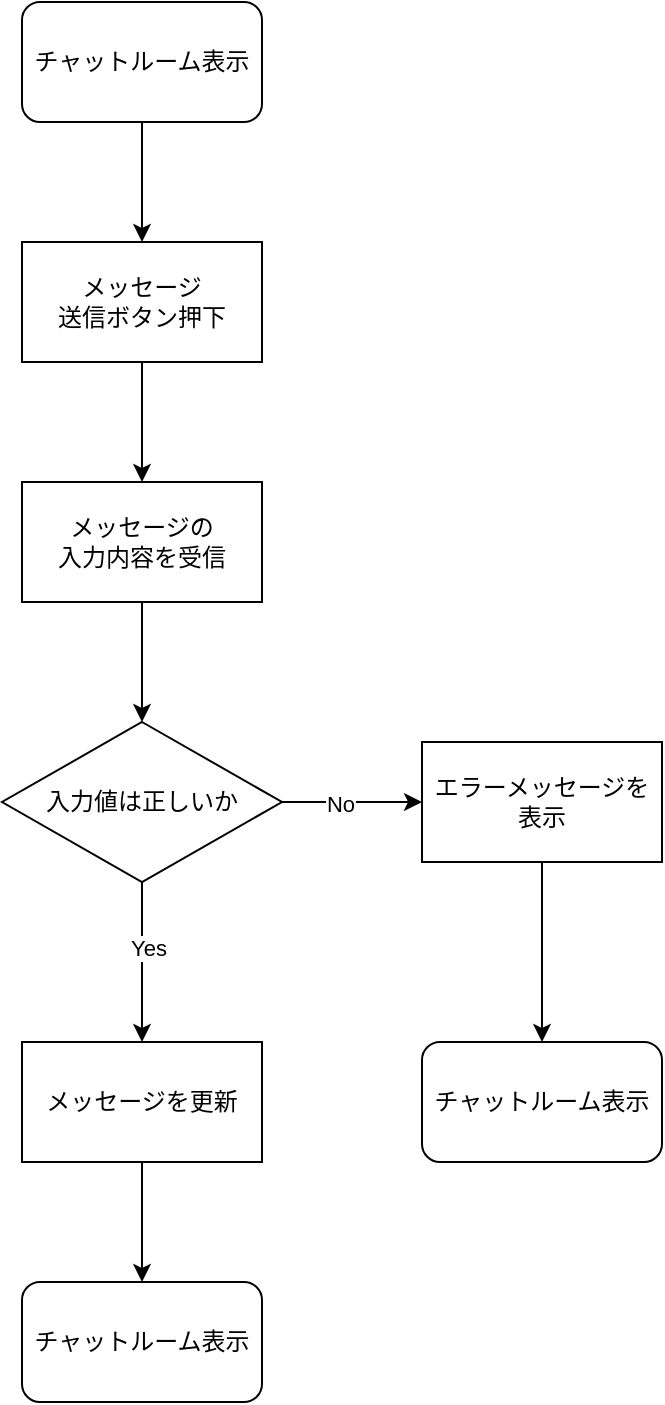 <mxfile>
    <diagram id="BZrtg0MVcxHRwZn5DYed" name="ページ1">
        <mxGraphModel dx="1042" dy="585" grid="1" gridSize="10" guides="1" tooltips="1" connect="1" arrows="1" fold="1" page="1" pageScale="1" pageWidth="827" pageHeight="1169" math="0" shadow="0">
            <root>
                <mxCell id="0"/>
                <mxCell id="1" parent="0"/>
                <mxCell id="7" style="edgeStyle=none;html=1;entryX=0.5;entryY=0;entryDx=0;entryDy=0;" edge="1" parent="1" source="2" target="6">
                    <mxGeometry relative="1" as="geometry"/>
                </mxCell>
                <mxCell id="2" value="メッセージ&lt;br&gt;送信ボタン押下" style="rounded=0;whiteSpace=wrap;html=1;" vertex="1" parent="1">
                    <mxGeometry x="40" y="160" width="120" height="60" as="geometry"/>
                </mxCell>
                <mxCell id="4" style="edgeStyle=none;html=1;entryX=0.5;entryY=0;entryDx=0;entryDy=0;" edge="1" parent="1" source="3" target="2">
                    <mxGeometry relative="1" as="geometry"/>
                </mxCell>
                <mxCell id="3" value="チャットルーム表示" style="rounded=1;whiteSpace=wrap;html=1;" vertex="1" parent="1">
                    <mxGeometry x="40" y="40" width="120" height="60" as="geometry"/>
                </mxCell>
                <mxCell id="9" style="edgeStyle=none;html=1;entryX=0;entryY=0.5;entryDx=0;entryDy=0;" edge="1" parent="1" source="5" target="10">
                    <mxGeometry relative="1" as="geometry">
                        <mxPoint x="250" y="440" as="targetPoint"/>
                    </mxGeometry>
                </mxCell>
                <mxCell id="19" value="No" style="edgeLabel;html=1;align=center;verticalAlign=middle;resizable=0;points=[];" vertex="1" connectable="0" parent="9">
                    <mxGeometry x="-0.171" y="-1" relative="1" as="geometry">
                        <mxPoint as="offset"/>
                    </mxGeometry>
                </mxCell>
                <mxCell id="13" style="edgeStyle=none;html=1;entryX=0.5;entryY=0;entryDx=0;entryDy=0;" edge="1" parent="1" source="5" target="14">
                    <mxGeometry relative="1" as="geometry">
                        <mxPoint x="100" y="540" as="targetPoint"/>
                    </mxGeometry>
                </mxCell>
                <mxCell id="17" value="Yes" style="edgeLabel;html=1;align=center;verticalAlign=middle;resizable=0;points=[];" vertex="1" connectable="0" parent="13">
                    <mxGeometry x="-0.175" y="3" relative="1" as="geometry">
                        <mxPoint as="offset"/>
                    </mxGeometry>
                </mxCell>
                <mxCell id="5" value="入力値は正しいか" style="rhombus;whiteSpace=wrap;html=1;" vertex="1" parent="1">
                    <mxGeometry x="30" y="400" width="140" height="80" as="geometry"/>
                </mxCell>
                <mxCell id="8" style="edgeStyle=none;html=1;entryX=0.5;entryY=0;entryDx=0;entryDy=0;" edge="1" parent="1" source="6" target="5">
                    <mxGeometry relative="1" as="geometry"/>
                </mxCell>
                <mxCell id="6" value="メッセージの&lt;br&gt;入力内容を受信" style="rounded=0;whiteSpace=wrap;html=1;" vertex="1" parent="1">
                    <mxGeometry x="40" y="280" width="120" height="60" as="geometry"/>
                </mxCell>
                <mxCell id="12" style="edgeStyle=none;html=1;entryX=0.5;entryY=0;entryDx=0;entryDy=0;" edge="1" parent="1" source="10" target="11">
                    <mxGeometry relative="1" as="geometry"/>
                </mxCell>
                <mxCell id="10" value="エラーメッセージを表示" style="rounded=0;whiteSpace=wrap;html=1;" vertex="1" parent="1">
                    <mxGeometry x="240" y="410" width="120" height="60" as="geometry"/>
                </mxCell>
                <mxCell id="11" value="チャットルーム表示" style="rounded=1;whiteSpace=wrap;html=1;" vertex="1" parent="1">
                    <mxGeometry x="240" y="560" width="120" height="60" as="geometry"/>
                </mxCell>
                <mxCell id="16" style="edgeStyle=none;html=1;entryX=0.5;entryY=0;entryDx=0;entryDy=0;" edge="1" parent="1" source="14" target="15">
                    <mxGeometry relative="1" as="geometry"/>
                </mxCell>
                <mxCell id="14" value="メッセージを更新" style="rounded=0;whiteSpace=wrap;html=1;" vertex="1" parent="1">
                    <mxGeometry x="40" y="560" width="120" height="60" as="geometry"/>
                </mxCell>
                <mxCell id="15" value="チャットルーム表示" style="rounded=1;whiteSpace=wrap;html=1;" vertex="1" parent="1">
                    <mxGeometry x="40" y="680" width="120" height="60" as="geometry"/>
                </mxCell>
            </root>
        </mxGraphModel>
    </diagram>
</mxfile>